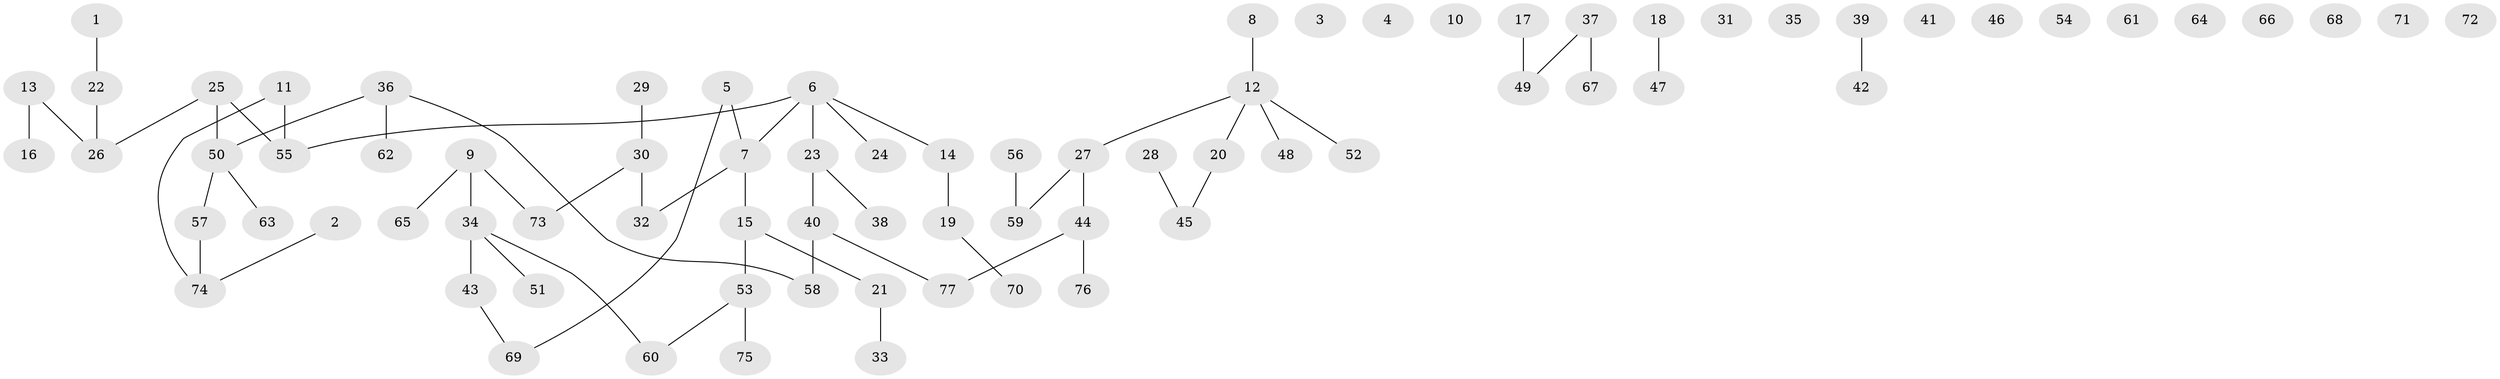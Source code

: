 // Generated by graph-tools (version 1.1) at 2025/00/03/09/25 03:00:43]
// undirected, 77 vertices, 63 edges
graph export_dot {
graph [start="1"]
  node [color=gray90,style=filled];
  1;
  2;
  3;
  4;
  5;
  6;
  7;
  8;
  9;
  10;
  11;
  12;
  13;
  14;
  15;
  16;
  17;
  18;
  19;
  20;
  21;
  22;
  23;
  24;
  25;
  26;
  27;
  28;
  29;
  30;
  31;
  32;
  33;
  34;
  35;
  36;
  37;
  38;
  39;
  40;
  41;
  42;
  43;
  44;
  45;
  46;
  47;
  48;
  49;
  50;
  51;
  52;
  53;
  54;
  55;
  56;
  57;
  58;
  59;
  60;
  61;
  62;
  63;
  64;
  65;
  66;
  67;
  68;
  69;
  70;
  71;
  72;
  73;
  74;
  75;
  76;
  77;
  1 -- 22;
  2 -- 74;
  5 -- 7;
  5 -- 69;
  6 -- 7;
  6 -- 14;
  6 -- 23;
  6 -- 24;
  6 -- 55;
  7 -- 15;
  7 -- 32;
  8 -- 12;
  9 -- 34;
  9 -- 65;
  9 -- 73;
  11 -- 55;
  11 -- 74;
  12 -- 20;
  12 -- 27;
  12 -- 48;
  12 -- 52;
  13 -- 16;
  13 -- 26;
  14 -- 19;
  15 -- 21;
  15 -- 53;
  17 -- 49;
  18 -- 47;
  19 -- 70;
  20 -- 45;
  21 -- 33;
  22 -- 26;
  23 -- 38;
  23 -- 40;
  25 -- 26;
  25 -- 50;
  25 -- 55;
  27 -- 44;
  27 -- 59;
  28 -- 45;
  29 -- 30;
  30 -- 32;
  30 -- 73;
  34 -- 43;
  34 -- 51;
  34 -- 60;
  36 -- 50;
  36 -- 58;
  36 -- 62;
  37 -- 49;
  37 -- 67;
  39 -- 42;
  40 -- 58;
  40 -- 77;
  43 -- 69;
  44 -- 76;
  44 -- 77;
  50 -- 57;
  50 -- 63;
  53 -- 60;
  53 -- 75;
  56 -- 59;
  57 -- 74;
}
